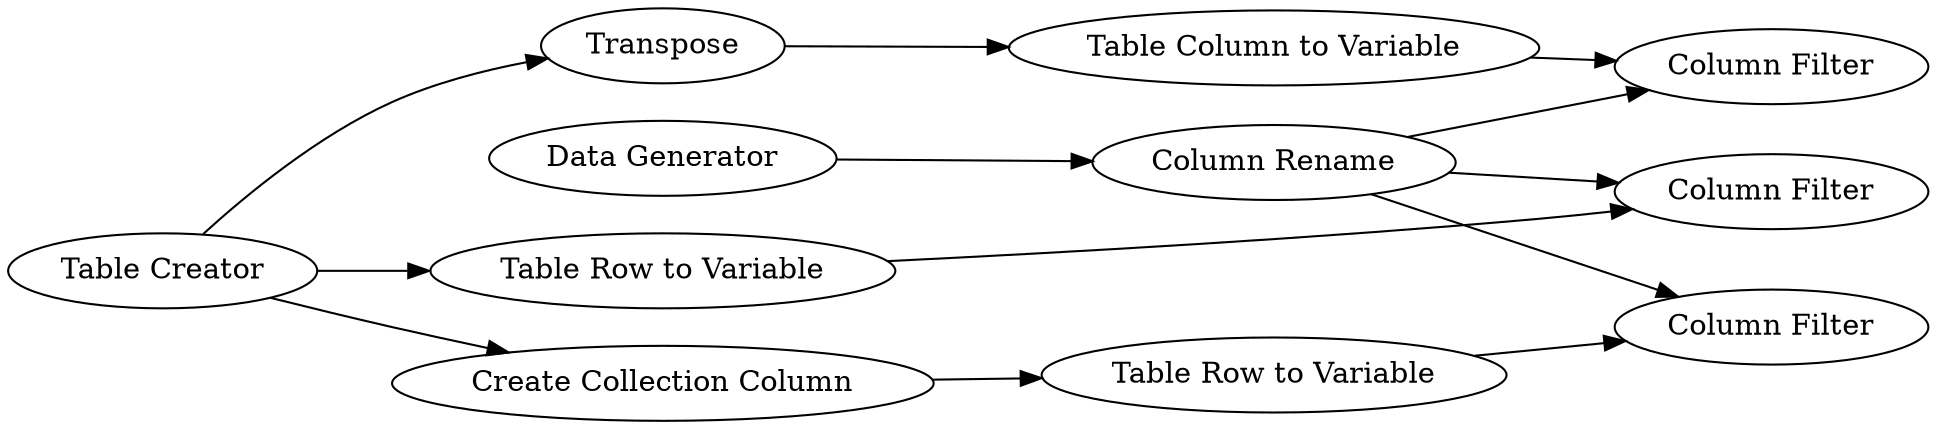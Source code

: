 digraph {
	3 -> 10
	6 -> 3
	7 -> 8
	5 -> 4
	8 -> 9
	8 -> 10
	2 -> 9
	4 -> 11
	8 -> 11
	1 -> 6
	1 -> 2
	1 -> 5
	5 [label="Create Collection Column"]
	1 [label="Table Creator"]
	7 [label="Data Generator"]
	9 [label="Column Filter"]
	11 [label="Column Filter"]
	4 [label="Table Row to Variable"]
	6 [label=Transpose]
	8 [label="Column Rename"]
	3 [label="Table Column to Variable"]
	2 [label="Table Row to Variable"]
	10 [label="Column Filter"]
	rankdir=LR
}
